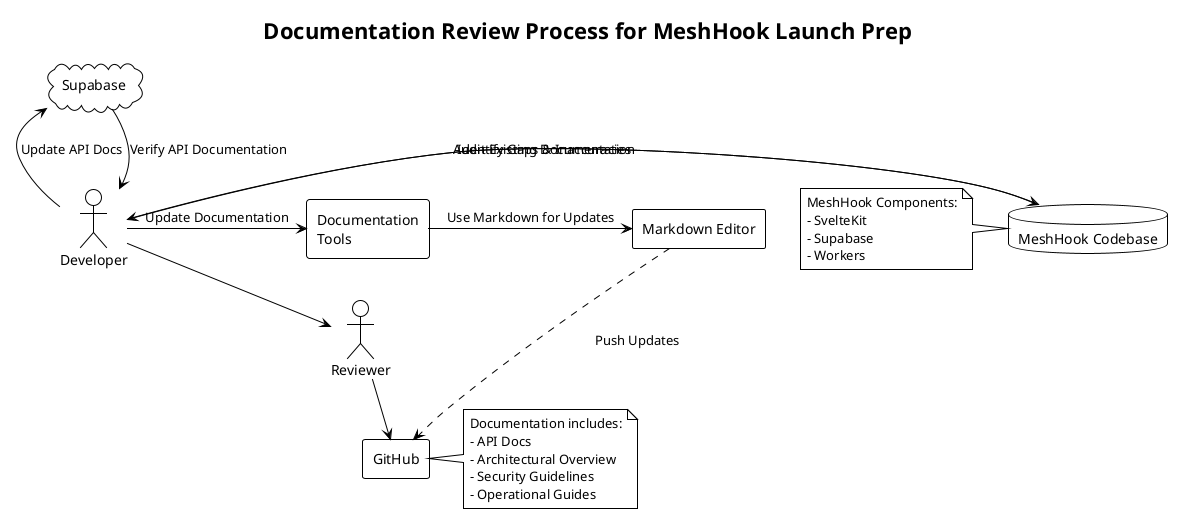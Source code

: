 @startuml
!theme plain

title Documentation Review Process for MeshHook Launch Prep

actor Developer as dev
actor Reviewer as rev
database "MeshHook Codebase" as codebase
cloud "Supabase" as supabase
rectangle "Documentation\nTools" as tools
rectangle "GitHub" as github
rectangle "Markdown Editor" as markdown

dev -> codebase : Audit Existing Documentation
codebase -> dev : Identify Gaps & Inaccuracies
dev -> tools : Update Documentation
tools -right-> markdown : Use Markdown for Updates
markdown .down.> github : Push Updates
dev -left-> supabase : Update API Docs
supabase --> dev : Verify API Documentation
dev -> rev : Peer Review
rev -> github : Review & Approve

note right of github
  Documentation includes:
  - API Docs
  - Architectural Overview
  - Security Guidelines
  - Operational Guides
end note

note left of codebase
  MeshHook Components:
  - SvelteKit
  - Supabase
  - Workers
end note

@enduml